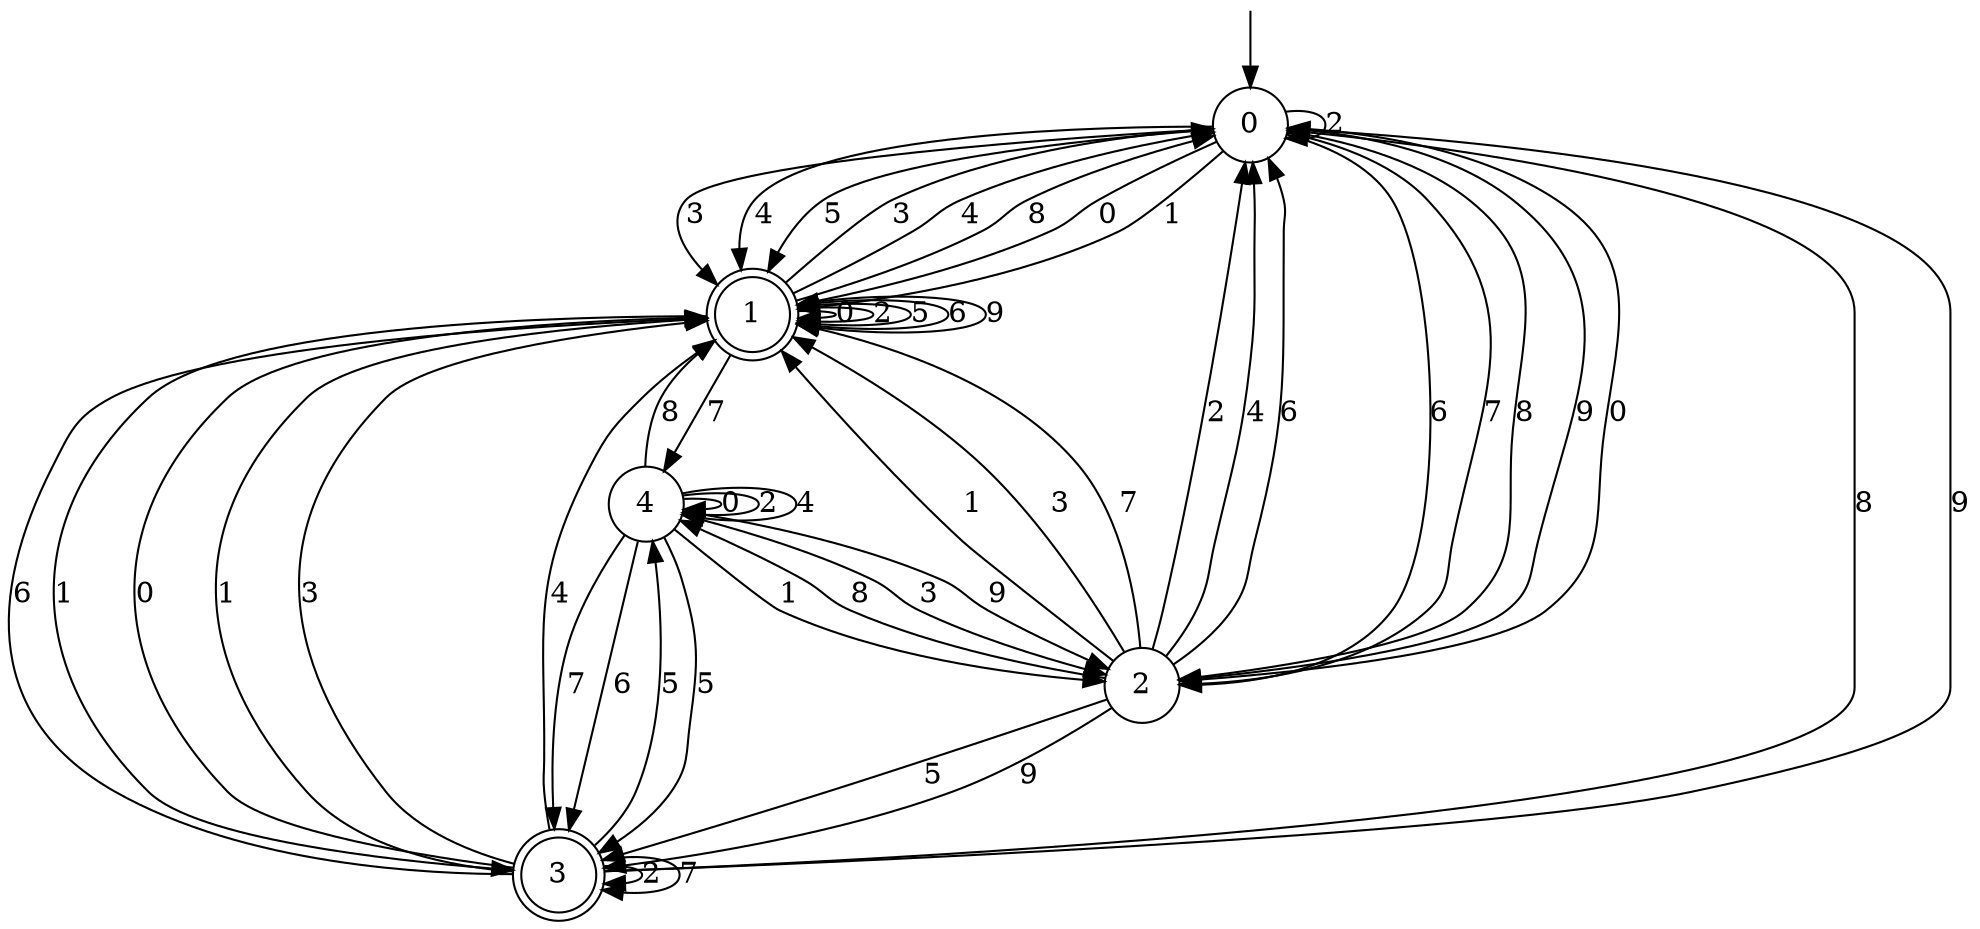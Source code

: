 digraph g {

	s0 [shape="circle" label="0"];
	s1 [shape="doublecircle" label="1"];
	s2 [shape="circle" label="2"];
	s3 [shape="doublecircle" label="3"];
	s4 [shape="circle" label="4"];
	s0 -> s1 [label="0"];
	s0 -> s1 [label="1"];
	s0 -> s0 [label="2"];
	s0 -> s1 [label="3"];
	s0 -> s1 [label="4"];
	s0 -> s1 [label="5"];
	s0 -> s2 [label="6"];
	s0 -> s2 [label="7"];
	s0 -> s2 [label="8"];
	s0 -> s2 [label="9"];
	s1 -> s1 [label="0"];
	s1 -> s3 [label="1"];
	s1 -> s1 [label="2"];
	s1 -> s0 [label="3"];
	s1 -> s0 [label="4"];
	s1 -> s1 [label="5"];
	s1 -> s1 [label="6"];
	s1 -> s4 [label="7"];
	s1 -> s0 [label="8"];
	s1 -> s1 [label="9"];
	s2 -> s0 [label="0"];
	s2 -> s1 [label="1"];
	s2 -> s0 [label="2"];
	s2 -> s1 [label="3"];
	s2 -> s0 [label="4"];
	s2 -> s3 [label="5"];
	s2 -> s0 [label="6"];
	s2 -> s1 [label="7"];
	s2 -> s4 [label="8"];
	s2 -> s3 [label="9"];
	s3 -> s1 [label="0"];
	s3 -> s1 [label="1"];
	s3 -> s3 [label="2"];
	s3 -> s1 [label="3"];
	s3 -> s1 [label="4"];
	s3 -> s4 [label="5"];
	s3 -> s1 [label="6"];
	s3 -> s3 [label="7"];
	s3 -> s0 [label="8"];
	s3 -> s0 [label="9"];
	s4 -> s4 [label="0"];
	s4 -> s2 [label="1"];
	s4 -> s4 [label="2"];
	s4 -> s2 [label="3"];
	s4 -> s4 [label="4"];
	s4 -> s3 [label="5"];
	s4 -> s3 [label="6"];
	s4 -> s3 [label="7"];
	s4 -> s1 [label="8"];
	s4 -> s2 [label="9"];

__start0 [label="" shape="none" width="0" height="0"];
__start0 -> s0;

}
